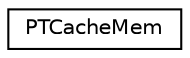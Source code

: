digraph G
{
  edge [fontname="Helvetica",fontsize="10",labelfontname="Helvetica",labelfontsize="10"];
  node [fontname="Helvetica",fontsize="10",shape=record];
  rankdir=LR;
  Node1 [label="PTCacheMem",height=0.2,width=0.4,color="black", fillcolor="white", style="filled",URL="$d0/d5b/structPTCacheMem.html"];
}
